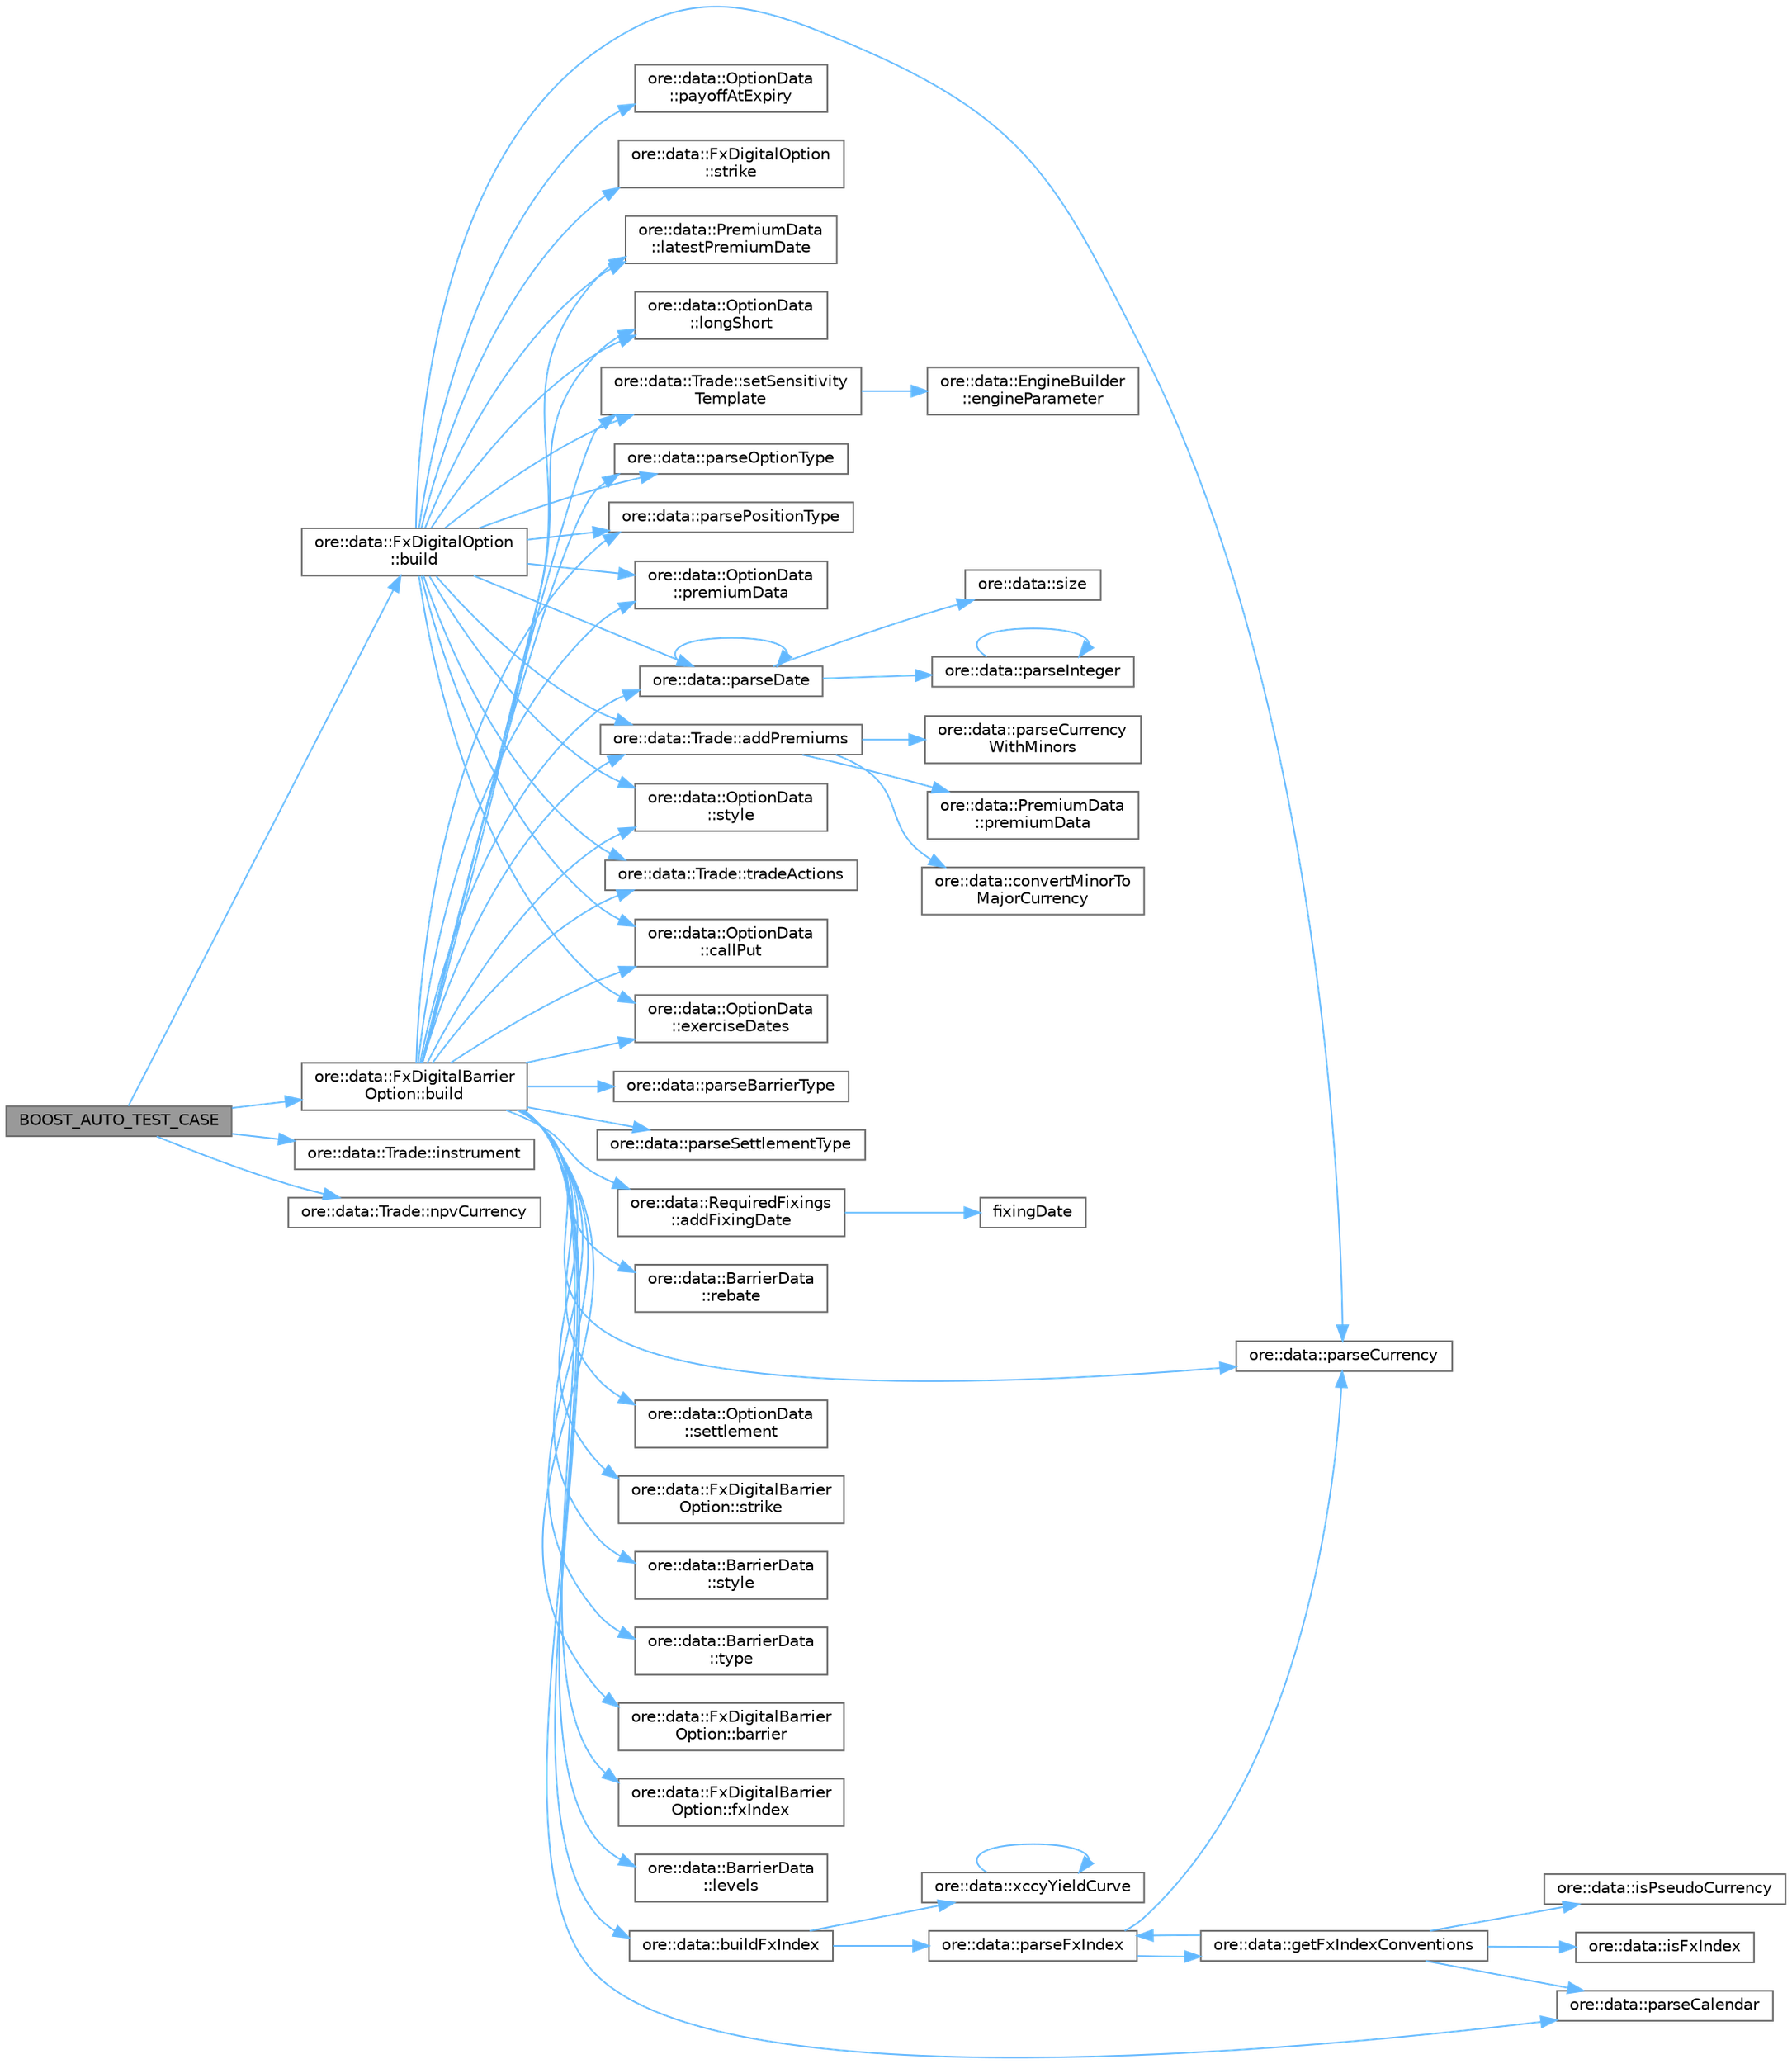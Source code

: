 digraph "BOOST_AUTO_TEST_CASE"
{
 // INTERACTIVE_SVG=YES
 // LATEX_PDF_SIZE
  bgcolor="transparent";
  edge [fontname=Helvetica,fontsize=10,labelfontname=Helvetica,labelfontsize=10];
  node [fontname=Helvetica,fontsize=10,shape=box,height=0.2,width=0.4];
  rankdir="LR";
  Node1 [label="BOOST_AUTO_TEST_CASE",height=0.2,width=0.4,color="gray40", fillcolor="grey60", style="filled", fontcolor="black",tooltip=" "];
  Node1 -> Node2 [color="steelblue1",style="solid"];
  Node2 [label="ore::data::FxDigitalBarrier\lOption::build",height=0.2,width=0.4,color="grey40", fillcolor="white", style="filled",URL="$classore_1_1data_1_1_fx_digital_barrier_option.html#af7b69d5b18d278257927e32b10a23ee6",tooltip="Build QuantLib/QuantExt instrument, link pricing engine."];
  Node2 -> Node3 [color="steelblue1",style="solid"];
  Node3 [label="ore::data::RequiredFixings\l::addFixingDate",height=0.2,width=0.4,color="grey40", fillcolor="white", style="filled",URL="$classore_1_1data_1_1_required_fixings.html#ab7dfe7e5dd7a3d8d8f67fc9096a3c57d",tooltip=" "];
  Node3 -> Node4 [color="steelblue1",style="solid"];
  Node4 [label="fixingDate",height=0.2,width=0.4,color="grey40", fillcolor="white", style="filled",URL="C:/dev/ORE/documentation/QuantExt/doc/quantext.tag$namespace_quant_ext_1_1_zero_inflation.html#a57de786c1c8988b6da9d354282b4b370",tooltip=" "];
  Node2 -> Node5 [color="steelblue1",style="solid"];
  Node5 [label="ore::data::Trade::addPremiums",height=0.2,width=0.4,color="grey40", fillcolor="white", style="filled",URL="$classore_1_1data_1_1_trade.html#a775ea85ca706b8f39e0b3c24a1262b57",tooltip=" "];
  Node5 -> Node6 [color="steelblue1",style="solid"];
  Node6 [label="ore::data::convertMinorTo\lMajorCurrency",height=0.2,width=0.4,color="grey40", fillcolor="white", style="filled",URL="$group__utilities.html#ga63a24b69574b9f0dc9f49cddbcaa242e",tooltip="Convert a value from a minor ccy to major."];
  Node5 -> Node7 [color="steelblue1",style="solid"];
  Node7 [label="ore::data::parseCurrency\lWithMinors",height=0.2,width=0.4,color="grey40", fillcolor="white", style="filled",URL="$group__utilities.html#ga5816082aca07feca7ec905758bd09392",tooltip="Convert text to QuantLib::Currency."];
  Node5 -> Node8 [color="steelblue1",style="solid"];
  Node8 [label="ore::data::PremiumData\l::premiumData",height=0.2,width=0.4,color="grey40", fillcolor="white", style="filled",URL="$classore_1_1data_1_1_premium_data.html#a123c02cf2a8c6d52ae16203dbde172fa",tooltip=" "];
  Node2 -> Node9 [color="steelblue1",style="solid"];
  Node9 [label="ore::data::FxDigitalBarrier\lOption::barrier",height=0.2,width=0.4,color="grey40", fillcolor="white", style="filled",URL="$classore_1_1data_1_1_fx_digital_barrier_option.html#a1c358c97a8920ec5f7ad00767f7520b8",tooltip=" "];
  Node2 -> Node10 [color="steelblue1",style="solid"];
  Node10 [label="ore::data::buildFxIndex",height=0.2,width=0.4,color="grey40", fillcolor="white", style="filled",URL="$namespaceore_1_1data.html#ae313b95f8a3ab32f9ef5fbb83ac3254f",tooltip=" "];
  Node10 -> Node11 [color="steelblue1",style="solid"];
  Node11 [label="ore::data::parseFxIndex",height=0.2,width=0.4,color="grey40", fillcolor="white", style="filled",URL="$group__utilities.html#ga4c161c978377952d86a509a855e564b6",tooltip="Convert std::string to QuantExt::FxIndex."];
  Node11 -> Node12 [color="steelblue1",style="solid"];
  Node12 [label="ore::data::getFxIndexConventions",height=0.2,width=0.4,color="grey40", fillcolor="white", style="filled",URL="$namespaceore_1_1data.html#a924eb5d1881d31c82ac8abbdc15a5027",tooltip=" "];
  Node12 -> Node13 [color="steelblue1",style="solid"];
  Node13 [label="ore::data::isFxIndex",height=0.2,width=0.4,color="grey40", fillcolor="white", style="filled",URL="$namespaceore_1_1data.html#a123e19b0fac4f5124a8c26bad300de0e",tooltip=" "];
  Node12 -> Node14 [color="steelblue1",style="solid"];
  Node14 [label="ore::data::isPseudoCurrency",height=0.2,width=0.4,color="grey40", fillcolor="white", style="filled",URL="$group__utilities.html#gac0cf10eef45b9d706e29e7eb2ddddc90",tooltip="check for pseudo currency = precious metal or crypto currency *‍/"];
  Node12 -> Node15 [color="steelblue1",style="solid"];
  Node15 [label="ore::data::parseCalendar",height=0.2,width=0.4,color="grey40", fillcolor="white", style="filled",URL="$group__utilities.html#ga0f72d6fcccae10a674bdcd5095200f14",tooltip="Convert text to QuantLib::Calendar."];
  Node12 -> Node11 [color="steelblue1",style="solid"];
  Node11 -> Node16 [color="steelblue1",style="solid"];
  Node16 [label="ore::data::parseCurrency",height=0.2,width=0.4,color="grey40", fillcolor="white", style="filled",URL="$group__utilities.html#ga6e9e781a58e78200301c76161589fc7b",tooltip="Convert text to QuantLib::Currency."];
  Node10 -> Node17 [color="steelblue1",style="solid"];
  Node17 [label="ore::data::xccyYieldCurve",height=0.2,width=0.4,color="grey40", fillcolor="white", style="filled",URL="$namespaceore_1_1data.html#a02864b97f8a5f61c74d6b78ca65d7c30",tooltip=" "];
  Node17 -> Node17 [color="steelblue1",style="solid"];
  Node2 -> Node18 [color="steelblue1",style="solid"];
  Node18 [label="ore::data::OptionData\l::callPut",height=0.2,width=0.4,color="grey40", fillcolor="white", style="filled",URL="$classore_1_1data_1_1_option_data.html#a26e655a989f3bd0e0fd895fd3bd50497",tooltip=" "];
  Node2 -> Node19 [color="steelblue1",style="solid"];
  Node19 [label="ore::data::OptionData\l::exerciseDates",height=0.2,width=0.4,color="grey40", fillcolor="white", style="filled",URL="$classore_1_1data_1_1_option_data.html#af82897aa671c01e0988878f1476ef9b8",tooltip=" "];
  Node2 -> Node20 [color="steelblue1",style="solid"];
  Node20 [label="ore::data::FxDigitalBarrier\lOption::fxIndex",height=0.2,width=0.4,color="grey40", fillcolor="white", style="filled",URL="$classore_1_1data_1_1_fx_digital_barrier_option.html#a99d0d1556268d45c3fa2895fcad219de",tooltip=" "];
  Node2 -> Node21 [color="steelblue1",style="solid"];
  Node21 [label="ore::data::PremiumData\l::latestPremiumDate",height=0.2,width=0.4,color="grey40", fillcolor="white", style="filled",URL="$classore_1_1data_1_1_premium_data.html#a598752f30f469e9e4decec69bc4feff1",tooltip=" "];
  Node2 -> Node22 [color="steelblue1",style="solid"];
  Node22 [label="ore::data::BarrierData\l::levels",height=0.2,width=0.4,color="grey40", fillcolor="white", style="filled",URL="$classore_1_1data_1_1_barrier_data.html#adf36fc42a1b0663a77133c9a5a7cef32",tooltip=" "];
  Node2 -> Node23 [color="steelblue1",style="solid"];
  Node23 [label="ore::data::OptionData\l::longShort",height=0.2,width=0.4,color="grey40", fillcolor="white", style="filled",URL="$classore_1_1data_1_1_option_data.html#a50b9f07b1c2bd1b4fea7f2e7da7fdb2b",tooltip=" "];
  Node2 -> Node24 [color="steelblue1",style="solid"];
  Node24 [label="ore::data::parseBarrierType",height=0.2,width=0.4,color="grey40", fillcolor="white", style="filled",URL="$group__utilities.html#gab90425924b36d115487ef18cc4578df6",tooltip="Convert std::string to QuantLib::BarrierType."];
  Node2 -> Node15 [color="steelblue1",style="solid"];
  Node2 -> Node16 [color="steelblue1",style="solid"];
  Node2 -> Node25 [color="steelblue1",style="solid"];
  Node25 [label="ore::data::parseDate",height=0.2,width=0.4,color="grey40", fillcolor="white", style="filled",URL="$group__utilities.html#ga59b5fdda574d90facae95dec2d13040d",tooltip="Convert std::string to QuantLib::Date."];
  Node25 -> Node25 [color="steelblue1",style="solid"];
  Node25 -> Node26 [color="steelblue1",style="solid"];
  Node26 [label="ore::data::parseInteger",height=0.2,width=0.4,color="grey40", fillcolor="white", style="filled",URL="$group__utilities.html#gaecd67eda4fb5f4859bb8f6d383547721",tooltip="Convert text to QuantLib::Integer."];
  Node26 -> Node26 [color="steelblue1",style="solid"];
  Node25 -> Node27 [color="steelblue1",style="solid"];
  Node27 [label="ore::data::size",height=0.2,width=0.4,color="grey40", fillcolor="white", style="filled",URL="$namespaceore_1_1data.html#a777e216dee6069b548bb87da7152699e",tooltip=" "];
  Node2 -> Node28 [color="steelblue1",style="solid"];
  Node28 [label="ore::data::parseOptionType",height=0.2,width=0.4,color="grey40", fillcolor="white", style="filled",URL="$group__utilities.html#gafba82f05ecaf8827537fb3144f436002",tooltip="Convert text to QuantLib::Option::Type."];
  Node2 -> Node29 [color="steelblue1",style="solid"];
  Node29 [label="ore::data::parsePositionType",height=0.2,width=0.4,color="grey40", fillcolor="white", style="filled",URL="$group__utilities.html#ga71937c757a73b33221be6ce6a8046839",tooltip="Convert text to QuantLib::Position::Type."];
  Node2 -> Node30 [color="steelblue1",style="solid"];
  Node30 [label="ore::data::parseSettlementType",height=0.2,width=0.4,color="grey40", fillcolor="white", style="filled",URL="$group__utilities.html#gaedc713e911316c8eb473fdaf83fcfaa6",tooltip="Convert text to QuantLib::Settlement::Type."];
  Node2 -> Node31 [color="steelblue1",style="solid"];
  Node31 [label="ore::data::OptionData\l::premiumData",height=0.2,width=0.4,color="grey40", fillcolor="white", style="filled",URL="$classore_1_1data_1_1_option_data.html#adcb66e32b32e9b291c5a6f37e82c5692",tooltip=" "];
  Node2 -> Node32 [color="steelblue1",style="solid"];
  Node32 [label="ore::data::BarrierData\l::rebate",height=0.2,width=0.4,color="grey40", fillcolor="white", style="filled",URL="$classore_1_1data_1_1_barrier_data.html#a6ca526fc90592d85399bfe2f8d25e943",tooltip=" "];
  Node2 -> Node33 [color="steelblue1",style="solid"];
  Node33 [label="ore::data::Trade::setSensitivity\lTemplate",height=0.2,width=0.4,color="grey40", fillcolor="white", style="filled",URL="$classore_1_1data_1_1_trade.html#a788e0abfac5089ac015b7d71dbda25e3",tooltip=" "];
  Node33 -> Node34 [color="steelblue1",style="solid"];
  Node34 [label="ore::data::EngineBuilder\l::engineParameter",height=0.2,width=0.4,color="grey40", fillcolor="white", style="filled",URL="$classore_1_1data_1_1_engine_builder.html#a9d7654707f3b935dcf6a7b19df70c085",tooltip=" "];
  Node2 -> Node35 [color="steelblue1",style="solid"];
  Node35 [label="ore::data::OptionData\l::settlement",height=0.2,width=0.4,color="grey40", fillcolor="white", style="filled",URL="$classore_1_1data_1_1_option_data.html#a77098ad5025357188934116cfc632fd3",tooltip=" "];
  Node2 -> Node36 [color="steelblue1",style="solid"];
  Node36 [label="ore::data::FxDigitalBarrier\lOption::strike",height=0.2,width=0.4,color="grey40", fillcolor="white", style="filled",URL="$classore_1_1data_1_1_fx_digital_barrier_option.html#a0cf325fd0df5c52b6592e893267f63bc",tooltip=" "];
  Node2 -> Node37 [color="steelblue1",style="solid"];
  Node37 [label="ore::data::BarrierData\l::style",height=0.2,width=0.4,color="grey40", fillcolor="white", style="filled",URL="$classore_1_1data_1_1_barrier_data.html#ae143fa0dd11e454b02ab99b15a5f41e0",tooltip=" "];
  Node2 -> Node38 [color="steelblue1",style="solid"];
  Node38 [label="ore::data::OptionData\l::style",height=0.2,width=0.4,color="grey40", fillcolor="white", style="filled",URL="$classore_1_1data_1_1_option_data.html#a657c7d1172af0024c7594ad4082a040e",tooltip=" "];
  Node2 -> Node39 [color="steelblue1",style="solid"];
  Node39 [label="ore::data::Trade::tradeActions",height=0.2,width=0.4,color="grey40", fillcolor="white", style="filled",URL="$classore_1_1data_1_1_trade.html#a009f004d62a7bce6dd0e870f8389cd85",tooltip="Set the trade actions."];
  Node2 -> Node40 [color="steelblue1",style="solid"];
  Node40 [label="ore::data::BarrierData\l::type",height=0.2,width=0.4,color="grey40", fillcolor="white", style="filled",URL="$classore_1_1data_1_1_barrier_data.html#a4acb75b8abcd83a41915c116edbd003c",tooltip=" "];
  Node1 -> Node41 [color="steelblue1",style="solid"];
  Node41 [label="ore::data::FxDigitalOption\l::build",height=0.2,width=0.4,color="grey40", fillcolor="white", style="filled",URL="$classore_1_1data_1_1_fx_digital_option.html#af7b69d5b18d278257927e32b10a23ee6",tooltip="Build QuantLib/QuantExt instrument, link pricing engine."];
  Node41 -> Node5 [color="steelblue1",style="solid"];
  Node41 -> Node18 [color="steelblue1",style="solid"];
  Node41 -> Node19 [color="steelblue1",style="solid"];
  Node41 -> Node21 [color="steelblue1",style="solid"];
  Node41 -> Node23 [color="steelblue1",style="solid"];
  Node41 -> Node16 [color="steelblue1",style="solid"];
  Node41 -> Node25 [color="steelblue1",style="solid"];
  Node41 -> Node28 [color="steelblue1",style="solid"];
  Node41 -> Node29 [color="steelblue1",style="solid"];
  Node41 -> Node42 [color="steelblue1",style="solid"];
  Node42 [label="ore::data::OptionData\l::payoffAtExpiry",height=0.2,width=0.4,color="grey40", fillcolor="white", style="filled",URL="$classore_1_1data_1_1_option_data.html#aa84255ed88a50b2ba174afe04df43ed8",tooltip=" "];
  Node41 -> Node31 [color="steelblue1",style="solid"];
  Node41 -> Node33 [color="steelblue1",style="solid"];
  Node41 -> Node43 [color="steelblue1",style="solid"];
  Node43 [label="ore::data::FxDigitalOption\l::strike",height=0.2,width=0.4,color="grey40", fillcolor="white", style="filled",URL="$classore_1_1data_1_1_fx_digital_option.html#a0cf325fd0df5c52b6592e893267f63bc",tooltip=" "];
  Node41 -> Node38 [color="steelblue1",style="solid"];
  Node41 -> Node39 [color="steelblue1",style="solid"];
  Node1 -> Node44 [color="steelblue1",style="solid"];
  Node44 [label="ore::data::Trade::instrument",height=0.2,width=0.4,color="grey40", fillcolor="white", style="filled",URL="$classore_1_1data_1_1_trade.html#ab3d8229601e97b4e292049439f105630",tooltip=" "];
  Node1 -> Node45 [color="steelblue1",style="solid"];
  Node45 [label="ore::data::Trade::npvCurrency",height=0.2,width=0.4,color="grey40", fillcolor="white", style="filled",URL="$classore_1_1data_1_1_trade.html#ab608f905cf0f396c76743c3b3198a768",tooltip=" "];
}
